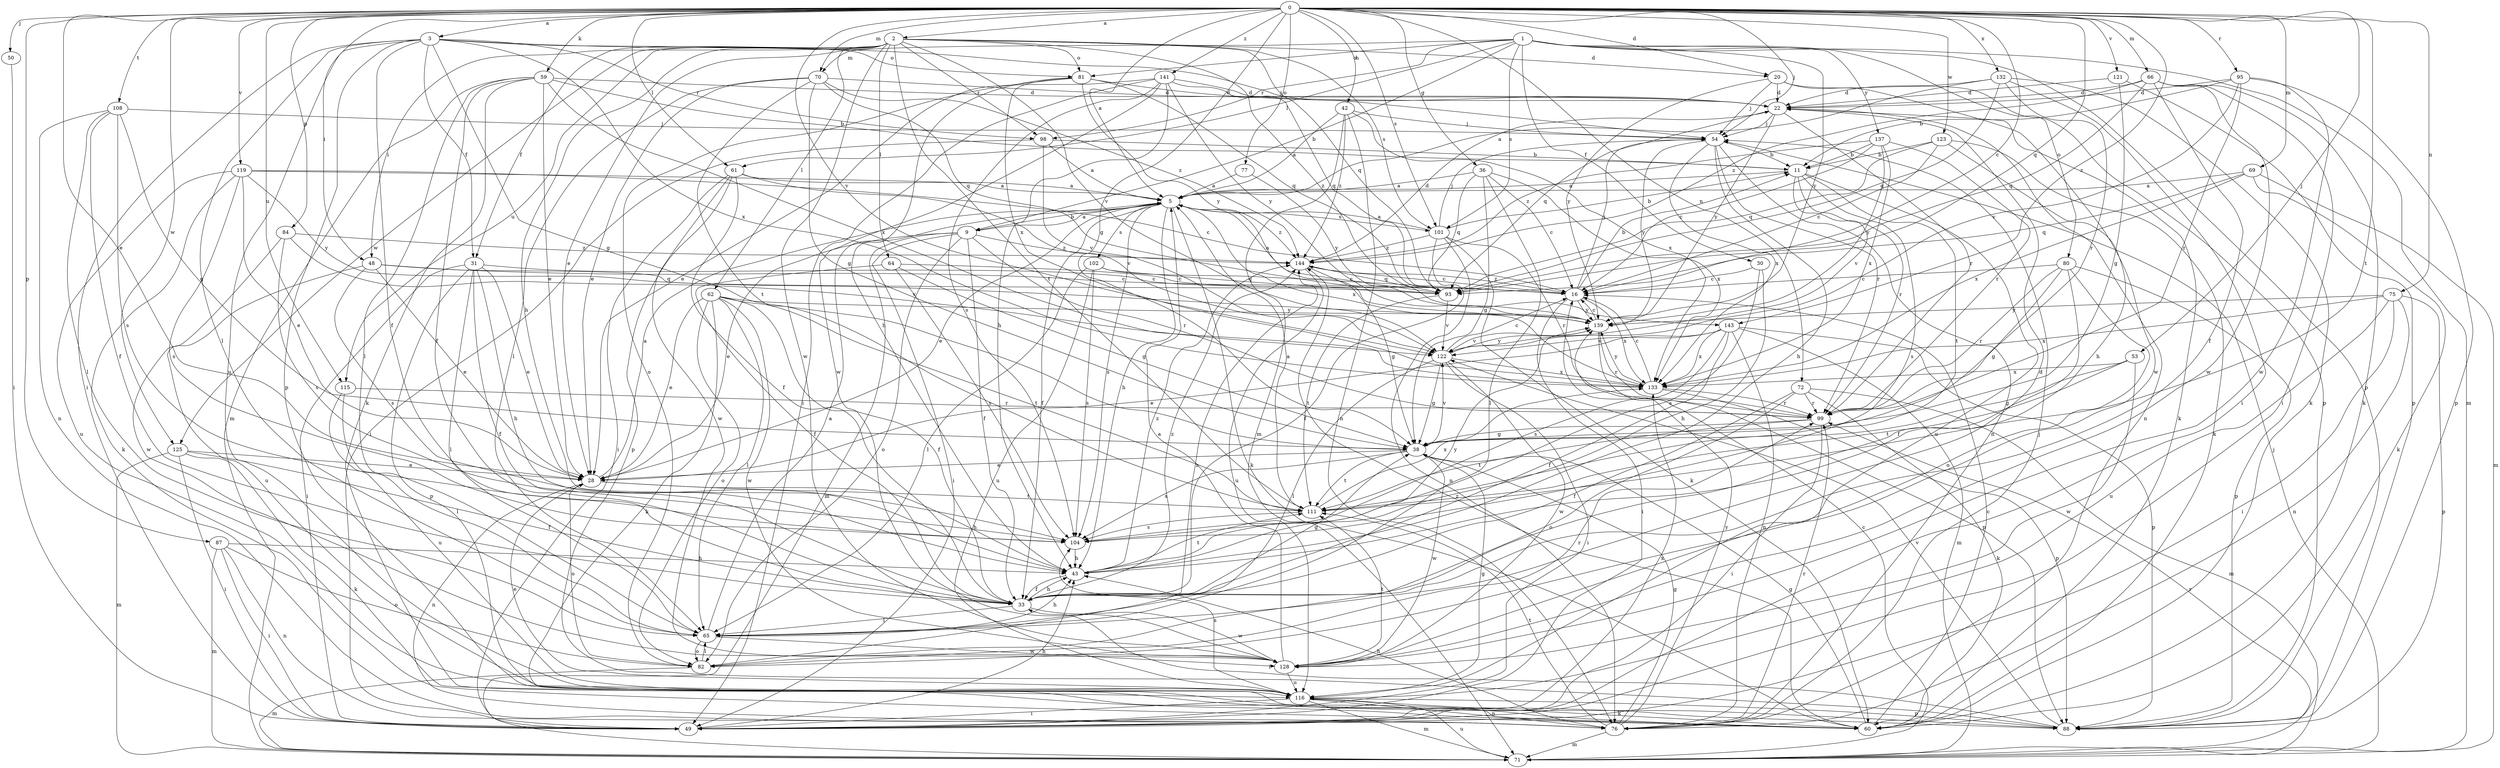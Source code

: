 strict digraph  {
0;
1;
2;
3;
5;
9;
11;
16;
20;
22;
28;
30;
31;
33;
36;
38;
42;
43;
48;
49;
50;
53;
54;
59;
60;
61;
62;
64;
65;
66;
69;
70;
71;
72;
75;
76;
77;
80;
81;
82;
84;
87;
88;
93;
95;
98;
99;
101;
102;
104;
108;
111;
115;
116;
119;
121;
122;
123;
125;
128;
132;
133;
137;
139;
141;
143;
144;
0 -> 2  [label=a];
0 -> 3  [label=a];
0 -> 5  [label=a];
0 -> 16  [label=c];
0 -> 20  [label=d];
0 -> 28  [label=e];
0 -> 36  [label=g];
0 -> 38  [label=g];
0 -> 42  [label=h];
0 -> 48  [label=i];
0 -> 50  [label=j];
0 -> 53  [label=j];
0 -> 54  [label=j];
0 -> 59  [label=k];
0 -> 61  [label=l];
0 -> 66  [label=m];
0 -> 69  [label=m];
0 -> 70  [label=m];
0 -> 72  [label=n];
0 -> 75  [label=n];
0 -> 77  [label=o];
0 -> 84  [label=p];
0 -> 87  [label=p];
0 -> 93  [label=q];
0 -> 95  [label=r];
0 -> 101  [label=s];
0 -> 108  [label=t];
0 -> 111  [label=t];
0 -> 115  [label=u];
0 -> 119  [label=v];
0 -> 121  [label=v];
0 -> 122  [label=v];
0 -> 123  [label=w];
0 -> 125  [label=w];
0 -> 132  [label=x];
0 -> 141  [label=z];
0 -> 143  [label=z];
1 -> 9  [label=b];
1 -> 30  [label=f];
1 -> 61  [label=l];
1 -> 70  [label=m];
1 -> 71  [label=m];
1 -> 80  [label=o];
1 -> 81  [label=o];
1 -> 88  [label=p];
1 -> 98  [label=r];
1 -> 101  [label=s];
1 -> 137  [label=y];
1 -> 139  [label=y];
2 -> 20  [label=d];
2 -> 28  [label=e];
2 -> 31  [label=f];
2 -> 43  [label=h];
2 -> 48  [label=i];
2 -> 62  [label=l];
2 -> 64  [label=l];
2 -> 81  [label=o];
2 -> 93  [label=q];
2 -> 98  [label=r];
2 -> 101  [label=s];
2 -> 111  [label=t];
2 -> 115  [label=u];
2 -> 122  [label=v];
2 -> 125  [label=w];
2 -> 128  [label=w];
2 -> 143  [label=z];
3 -> 31  [label=f];
3 -> 33  [label=f];
3 -> 38  [label=g];
3 -> 49  [label=i];
3 -> 54  [label=j];
3 -> 65  [label=l];
3 -> 81  [label=o];
3 -> 88  [label=p];
3 -> 98  [label=r];
3 -> 116  [label=u];
3 -> 133  [label=x];
5 -> 9  [label=b];
5 -> 28  [label=e];
5 -> 33  [label=f];
5 -> 43  [label=h];
5 -> 60  [label=k];
5 -> 101  [label=s];
5 -> 102  [label=s];
5 -> 104  [label=s];
5 -> 133  [label=x];
5 -> 144  [label=z];
9 -> 5  [label=a];
9 -> 28  [label=e];
9 -> 33  [label=f];
9 -> 49  [label=i];
9 -> 71  [label=m];
9 -> 82  [label=o];
9 -> 99  [label=r];
9 -> 144  [label=z];
11 -> 5  [label=a];
11 -> 99  [label=r];
11 -> 104  [label=s];
11 -> 111  [label=t];
11 -> 116  [label=u];
11 -> 122  [label=v];
16 -> 11  [label=b];
16 -> 49  [label=i];
16 -> 54  [label=j];
16 -> 133  [label=x];
16 -> 139  [label=y];
16 -> 144  [label=z];
20 -> 22  [label=d];
20 -> 54  [label=j];
20 -> 88  [label=p];
20 -> 128  [label=w];
20 -> 139  [label=y];
22 -> 54  [label=j];
22 -> 60  [label=k];
22 -> 76  [label=n];
22 -> 93  [label=q];
22 -> 99  [label=r];
22 -> 139  [label=y];
28 -> 5  [label=a];
28 -> 43  [label=h];
28 -> 76  [label=n];
28 -> 82  [label=o];
28 -> 111  [label=t];
30 -> 16  [label=c];
30 -> 43  [label=h];
30 -> 104  [label=s];
31 -> 16  [label=c];
31 -> 28  [label=e];
31 -> 33  [label=f];
31 -> 43  [label=h];
31 -> 49  [label=i];
31 -> 65  [label=l];
31 -> 88  [label=p];
33 -> 38  [label=g];
33 -> 43  [label=h];
33 -> 65  [label=l];
33 -> 128  [label=w];
33 -> 144  [label=z];
36 -> 5  [label=a];
36 -> 16  [label=c];
36 -> 38  [label=g];
36 -> 65  [label=l];
36 -> 93  [label=q];
36 -> 133  [label=x];
38 -> 28  [label=e];
38 -> 104  [label=s];
38 -> 111  [label=t];
38 -> 122  [label=v];
38 -> 128  [label=w];
42 -> 5  [label=a];
42 -> 54  [label=j];
42 -> 71  [label=m];
42 -> 76  [label=n];
42 -> 133  [label=x];
42 -> 144  [label=z];
43 -> 33  [label=f];
43 -> 111  [label=t];
43 -> 139  [label=y];
43 -> 144  [label=z];
48 -> 16  [label=c];
48 -> 28  [label=e];
48 -> 93  [label=q];
48 -> 104  [label=s];
48 -> 116  [label=u];
49 -> 43  [label=h];
49 -> 133  [label=x];
50 -> 49  [label=i];
53 -> 38  [label=g];
53 -> 111  [label=t];
53 -> 128  [label=w];
53 -> 133  [label=x];
54 -> 11  [label=b];
54 -> 43  [label=h];
54 -> 76  [label=n];
54 -> 99  [label=r];
54 -> 133  [label=x];
54 -> 139  [label=y];
59 -> 11  [label=b];
59 -> 22  [label=d];
59 -> 28  [label=e];
59 -> 33  [label=f];
59 -> 60  [label=k];
59 -> 65  [label=l];
59 -> 71  [label=m];
59 -> 133  [label=x];
60 -> 16  [label=c];
60 -> 38  [label=g];
60 -> 144  [label=z];
61 -> 5  [label=a];
61 -> 33  [label=f];
61 -> 49  [label=i];
61 -> 88  [label=p];
61 -> 122  [label=v];
61 -> 128  [label=w];
62 -> 28  [label=e];
62 -> 33  [label=f];
62 -> 60  [label=k];
62 -> 65  [label=l];
62 -> 82  [label=o];
62 -> 111  [label=t];
62 -> 128  [label=w];
62 -> 139  [label=y];
64 -> 16  [label=c];
64 -> 33  [label=f];
64 -> 38  [label=g];
64 -> 104  [label=s];
65 -> 5  [label=a];
65 -> 22  [label=d];
65 -> 43  [label=h];
65 -> 82  [label=o];
65 -> 128  [label=w];
66 -> 22  [label=d];
66 -> 33  [label=f];
66 -> 49  [label=i];
66 -> 60  [label=k];
66 -> 93  [label=q];
66 -> 128  [label=w];
66 -> 144  [label=z];
69 -> 5  [label=a];
69 -> 60  [label=k];
69 -> 71  [label=m];
69 -> 93  [label=q];
69 -> 133  [label=x];
70 -> 22  [label=d];
70 -> 28  [label=e];
70 -> 38  [label=g];
70 -> 65  [label=l];
70 -> 93  [label=q];
70 -> 111  [label=t];
70 -> 144  [label=z];
71 -> 16  [label=c];
71 -> 54  [label=j];
71 -> 99  [label=r];
71 -> 116  [label=u];
72 -> 33  [label=f];
72 -> 60  [label=k];
72 -> 71  [label=m];
72 -> 82  [label=o];
72 -> 99  [label=r];
75 -> 49  [label=i];
75 -> 76  [label=n];
75 -> 88  [label=p];
75 -> 116  [label=u];
75 -> 133  [label=x];
75 -> 139  [label=y];
76 -> 38  [label=g];
76 -> 43  [label=h];
76 -> 54  [label=j];
76 -> 71  [label=m];
76 -> 99  [label=r];
76 -> 111  [label=t];
76 -> 139  [label=y];
77 -> 5  [label=a];
77 -> 139  [label=y];
80 -> 16  [label=c];
80 -> 33  [label=f];
80 -> 38  [label=g];
80 -> 82  [label=o];
80 -> 88  [label=p];
80 -> 99  [label=r];
81 -> 22  [label=d];
81 -> 43  [label=h];
81 -> 82  [label=o];
81 -> 93  [label=q];
81 -> 133  [label=x];
81 -> 139  [label=y];
82 -> 65  [label=l];
82 -> 71  [label=m];
82 -> 99  [label=r];
82 -> 144  [label=z];
84 -> 104  [label=s];
84 -> 122  [label=v];
84 -> 128  [label=w];
84 -> 144  [label=z];
87 -> 43  [label=h];
87 -> 49  [label=i];
87 -> 71  [label=m];
87 -> 76  [label=n];
87 -> 82  [label=o];
88 -> 33  [label=f];
88 -> 122  [label=v];
93 -> 5  [label=a];
93 -> 111  [label=t];
93 -> 122  [label=v];
95 -> 11  [label=b];
95 -> 22  [label=d];
95 -> 88  [label=p];
95 -> 99  [label=r];
95 -> 122  [label=v];
95 -> 128  [label=w];
98 -> 5  [label=a];
98 -> 11  [label=b];
98 -> 49  [label=i];
98 -> 122  [label=v];
99 -> 38  [label=g];
99 -> 49  [label=i];
99 -> 111  [label=t];
101 -> 5  [label=a];
101 -> 11  [label=b];
101 -> 33  [label=f];
101 -> 54  [label=j];
101 -> 60  [label=k];
101 -> 76  [label=n];
101 -> 99  [label=r];
101 -> 144  [label=z];
102 -> 16  [label=c];
102 -> 65  [label=l];
102 -> 93  [label=q];
102 -> 104  [label=s];
102 -> 116  [label=u];
104 -> 43  [label=h];
108 -> 33  [label=f];
108 -> 38  [label=g];
108 -> 54  [label=j];
108 -> 65  [label=l];
108 -> 76  [label=n];
108 -> 104  [label=s];
111 -> 5  [label=a];
111 -> 104  [label=s];
111 -> 133  [label=x];
115 -> 65  [label=l];
115 -> 99  [label=r];
115 -> 116  [label=u];
116 -> 28  [label=e];
116 -> 38  [label=g];
116 -> 49  [label=i];
116 -> 60  [label=k];
116 -> 71  [label=m];
116 -> 76  [label=n];
116 -> 88  [label=p];
116 -> 104  [label=s];
119 -> 5  [label=a];
119 -> 16  [label=c];
119 -> 28  [label=e];
119 -> 60  [label=k];
119 -> 104  [label=s];
119 -> 116  [label=u];
119 -> 139  [label=y];
121 -> 22  [label=d];
121 -> 38  [label=g];
121 -> 88  [label=p];
122 -> 16  [label=c];
122 -> 38  [label=g];
122 -> 49  [label=i];
122 -> 65  [label=l];
122 -> 128  [label=w];
122 -> 133  [label=x];
122 -> 139  [label=y];
123 -> 11  [label=b];
123 -> 16  [label=c];
123 -> 43  [label=h];
123 -> 60  [label=k];
123 -> 93  [label=q];
125 -> 28  [label=e];
125 -> 33  [label=f];
125 -> 49  [label=i];
125 -> 60  [label=k];
125 -> 71  [label=m];
128 -> 5  [label=a];
128 -> 111  [label=t];
128 -> 116  [label=u];
132 -> 5  [label=a];
132 -> 22  [label=d];
132 -> 49  [label=i];
132 -> 60  [label=k];
132 -> 93  [label=q];
132 -> 99  [label=r];
133 -> 16  [label=c];
133 -> 88  [label=p];
133 -> 99  [label=r];
133 -> 139  [label=y];
137 -> 11  [label=b];
137 -> 16  [label=c];
137 -> 99  [label=r];
137 -> 133  [label=x];
137 -> 139  [label=y];
137 -> 144  [label=z];
139 -> 16  [label=c];
139 -> 88  [label=p];
139 -> 99  [label=r];
139 -> 122  [label=v];
141 -> 22  [label=d];
141 -> 28  [label=e];
141 -> 43  [label=h];
141 -> 49  [label=i];
141 -> 93  [label=q];
141 -> 104  [label=s];
141 -> 128  [label=w];
141 -> 139  [label=y];
143 -> 28  [label=e];
143 -> 33  [label=f];
143 -> 71  [label=m];
143 -> 76  [label=n];
143 -> 88  [label=p];
143 -> 104  [label=s];
143 -> 122  [label=v];
143 -> 133  [label=x];
144 -> 16  [label=c];
144 -> 22  [label=d];
144 -> 38  [label=g];
144 -> 93  [label=q];
144 -> 116  [label=u];
}
